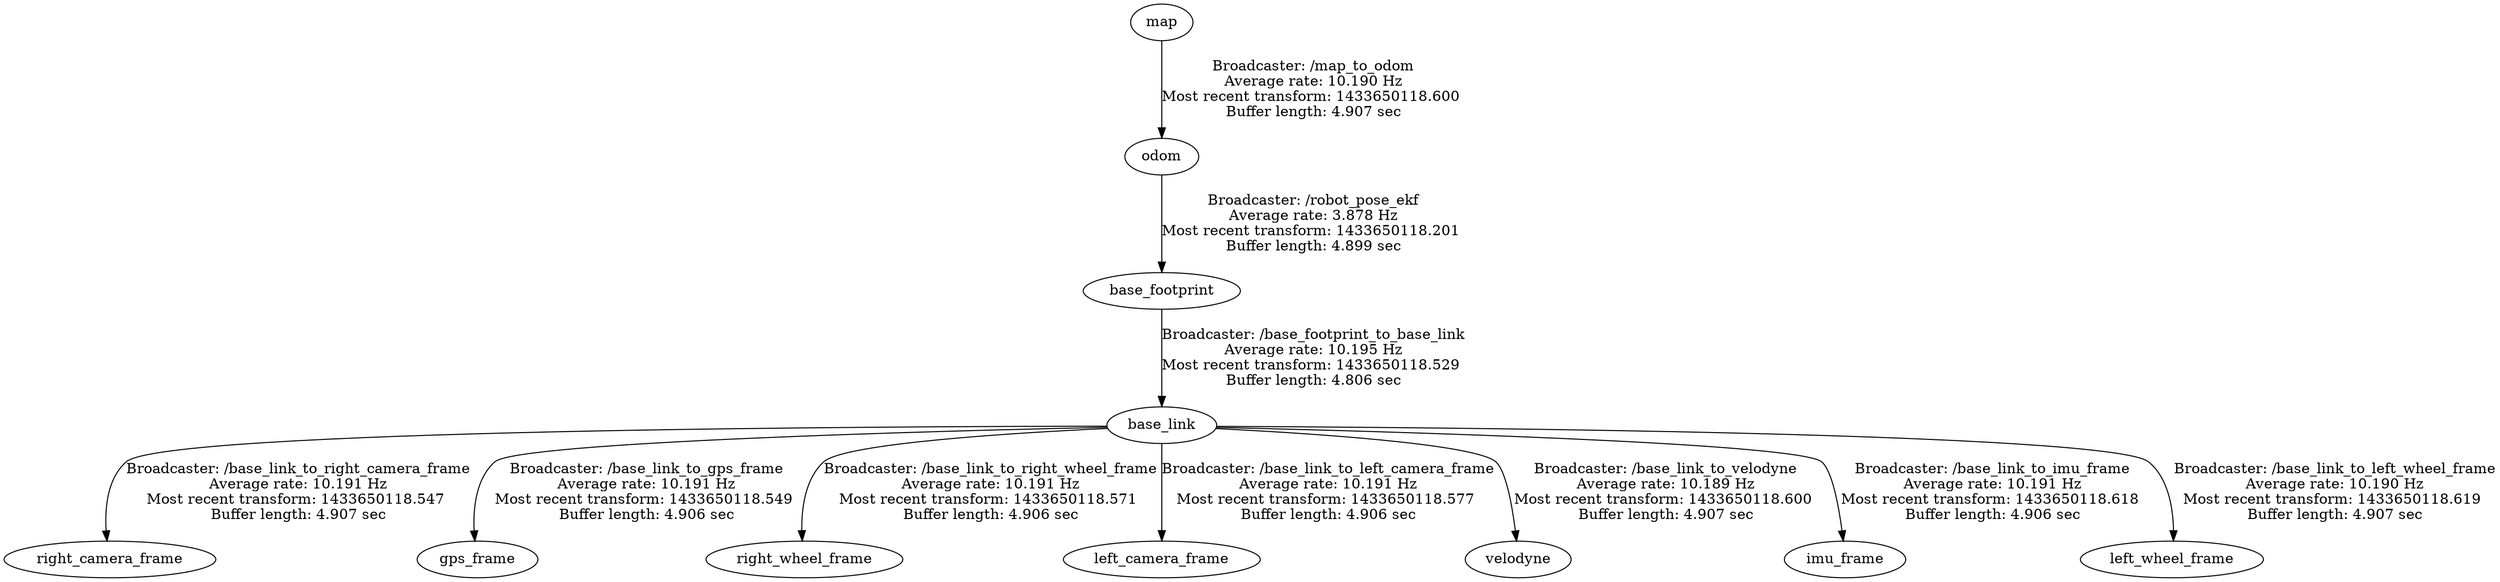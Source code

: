 digraph G {
"base_link" -> "right_camera_frame"[label="Broadcaster: /base_link_to_right_camera_frame\nAverage rate: 10.191 Hz\nMost recent transform: 1433650118.547 \nBuffer length: 4.907 sec\n"];
"base_footprint" -> "base_link"[label="Broadcaster: /base_footprint_to_base_link\nAverage rate: 10.195 Hz\nMost recent transform: 1433650118.529 \nBuffer length: 4.806 sec\n"];
"base_link" -> "gps_frame"[label="Broadcaster: /base_link_to_gps_frame\nAverage rate: 10.191 Hz\nMost recent transform: 1433650118.549 \nBuffer length: 4.906 sec\n"];
"base_link" -> "right_wheel_frame"[label="Broadcaster: /base_link_to_right_wheel_frame\nAverage rate: 10.191 Hz\nMost recent transform: 1433650118.571 \nBuffer length: 4.906 sec\n"];
"base_link" -> "left_camera_frame"[label="Broadcaster: /base_link_to_left_camera_frame\nAverage rate: 10.191 Hz\nMost recent transform: 1433650118.577 \nBuffer length: 4.906 sec\n"];
"odom" -> "base_footprint"[label="Broadcaster: /robot_pose_ekf\nAverage rate: 3.878 Hz\nMost recent transform: 1433650118.201 \nBuffer length: 4.899 sec\n"];
"map" -> "odom"[label="Broadcaster: /map_to_odom\nAverage rate: 10.190 Hz\nMost recent transform: 1433650118.600 \nBuffer length: 4.907 sec\n"];
"base_link" -> "velodyne"[label="Broadcaster: /base_link_to_velodyne\nAverage rate: 10.189 Hz\nMost recent transform: 1433650118.600 \nBuffer length: 4.907 sec\n"];
"base_link" -> "imu_frame"[label="Broadcaster: /base_link_to_imu_frame\nAverage rate: 10.191 Hz\nMost recent transform: 1433650118.618 \nBuffer length: 4.906 sec\n"];
"base_link" -> "left_wheel_frame"[label="Broadcaster: /base_link_to_left_wheel_frame\nAverage rate: 10.190 Hz\nMost recent transform: 1433650118.619 \nBuffer length: 4.907 sec\n"];
}